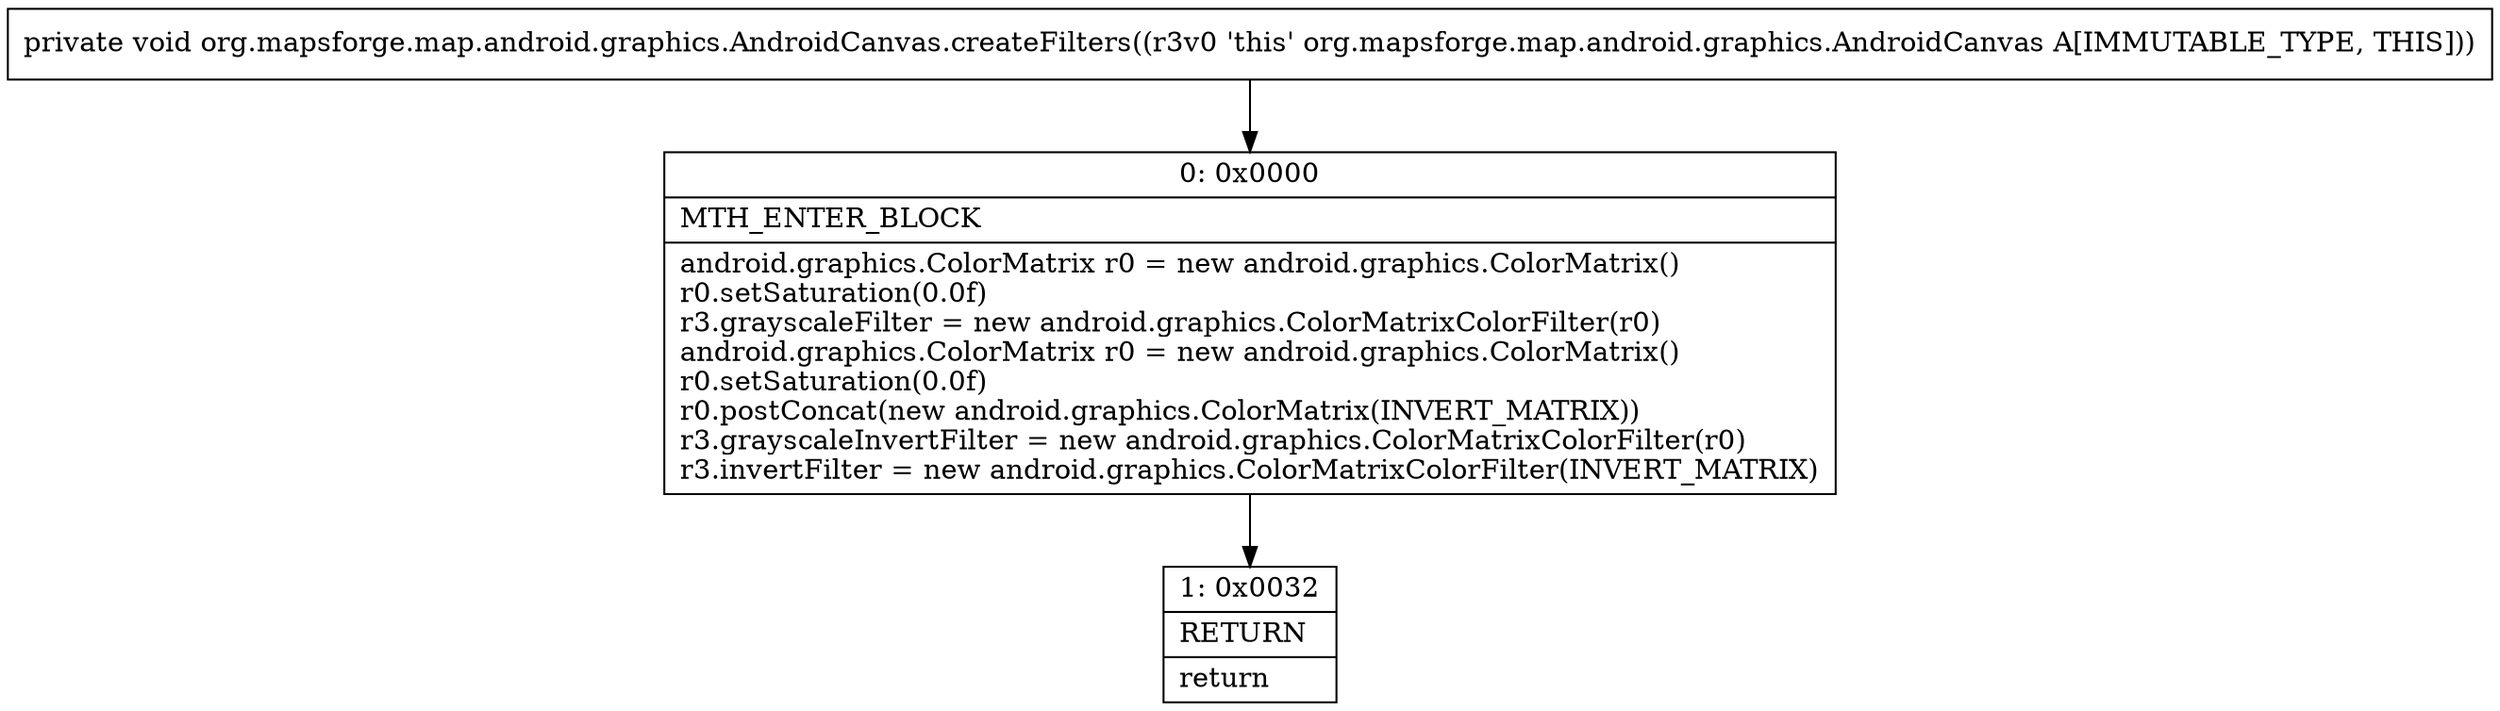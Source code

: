 digraph "CFG fororg.mapsforge.map.android.graphics.AndroidCanvas.createFilters()V" {
Node_0 [shape=record,label="{0\:\ 0x0000|MTH_ENTER_BLOCK\l|android.graphics.ColorMatrix r0 = new android.graphics.ColorMatrix()\lr0.setSaturation(0.0f)\lr3.grayscaleFilter = new android.graphics.ColorMatrixColorFilter(r0)\landroid.graphics.ColorMatrix r0 = new android.graphics.ColorMatrix()\lr0.setSaturation(0.0f)\lr0.postConcat(new android.graphics.ColorMatrix(INVERT_MATRIX))\lr3.grayscaleInvertFilter = new android.graphics.ColorMatrixColorFilter(r0)\lr3.invertFilter = new android.graphics.ColorMatrixColorFilter(INVERT_MATRIX)\l}"];
Node_1 [shape=record,label="{1\:\ 0x0032|RETURN\l|return\l}"];
MethodNode[shape=record,label="{private void org.mapsforge.map.android.graphics.AndroidCanvas.createFilters((r3v0 'this' org.mapsforge.map.android.graphics.AndroidCanvas A[IMMUTABLE_TYPE, THIS])) }"];
MethodNode -> Node_0;
Node_0 -> Node_1;
}

